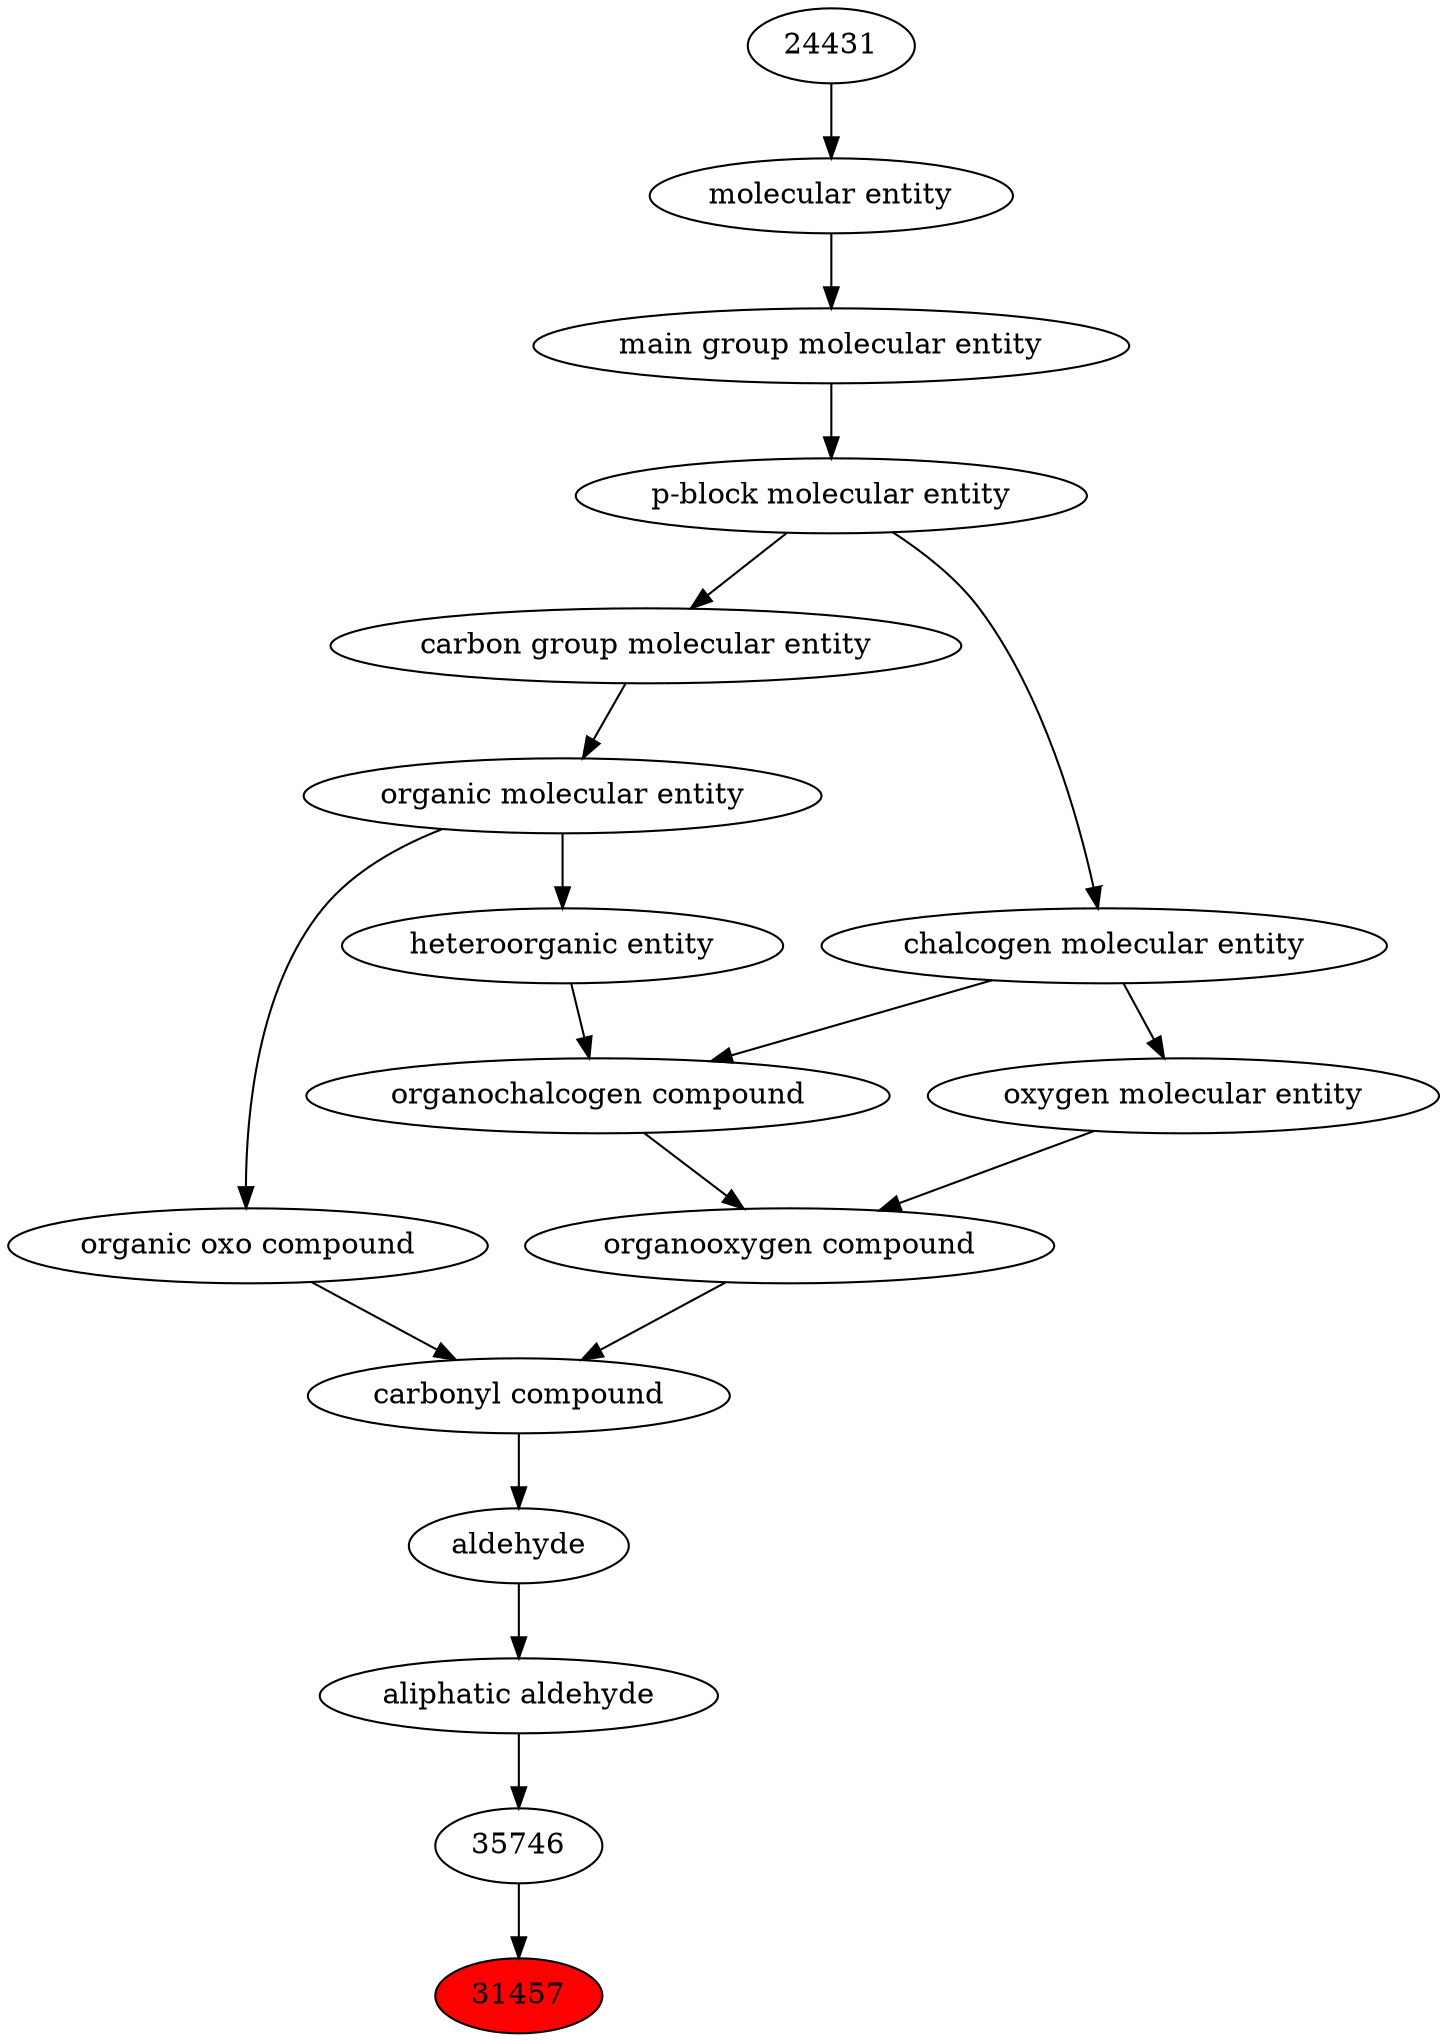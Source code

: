 digraph tree{ 
31457 [label="31457" fillcolor=red style=filled]
35746 -> 31457
35746 [label="35746"]
59768 -> 35746
59768 [label="aliphatic aldehyde"]
17478 -> 59768
17478 [label="aldehyde"]
36586 -> 17478
36586 [label="carbonyl compound"]
36587 -> 36586
36963 -> 36586
36587 [label="organic oxo compound"]
50860 -> 36587
36963 [label="organooxygen compound"]
36962 -> 36963
25806 -> 36963
50860 [label="organic molecular entity"]
33582 -> 50860
36962 [label="organochalcogen compound"]
33285 -> 36962
33304 -> 36962
25806 [label="oxygen molecular entity"]
33304 -> 25806
33582 [label="carbon group molecular entity"]
33675 -> 33582
33285 [label="heteroorganic entity"]
50860 -> 33285
33304 [label="chalcogen molecular entity"]
33675 -> 33304
33675 [label="p-block molecular entity"]
33579 -> 33675
33579 [label="main group molecular entity"]
23367 -> 33579
23367 [label="molecular entity"]
24431 -> 23367
24431 [label="24431"]
}